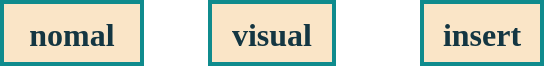 <mxfile version="23.0.2" type="github">
  <diagram id="TObVRpGsACzpgjtXnppP" name="第 1 页">
    <mxGraphModel dx="1966" dy="1621" grid="1" gridSize="10" guides="1" tooltips="1" connect="1" arrows="1" fold="1" page="0" pageScale="1" pageWidth="827" pageHeight="1169" math="0" shadow="0">
      <root>
        <mxCell id="0" />
        <mxCell id="1" parent="0" />
        <mxCell id="pdnP8gtAgBVlj_PYH2fE-1" value="&lt;font&gt;&lt;font face=&quot;Comic Sans MS&quot;&gt;nomal&lt;/font&gt;&lt;br&gt;&lt;/font&gt;" style="rounded=0;whiteSpace=wrap;html=1;fontSize=16;fillColor=#FAE5C7;strokeColor=#0F8B8D;strokeWidth=2;fontFamily=Comic Sans MS;fontStyle=1;labelBorderColor=none;fontColor=#143642;labelBackgroundColor=none;" parent="1" vertex="1">
          <mxGeometry x="-510" y="-712" width="70" height="31" as="geometry" />
        </mxCell>
        <mxCell id="pdnP8gtAgBVlj_PYH2fE-2" value="visual" style="rounded=0;whiteSpace=wrap;html=1;fontSize=16;fillColor=#FAE5C7;strokeColor=#0F8B8D;strokeWidth=2;fontFamily=Comic Sans MS;fontStyle=1;labelBorderColor=none;fontColor=#143642;labelBackgroundColor=none;" parent="1" vertex="1">
          <mxGeometry x="-406" y="-712" width="62" height="31" as="geometry" />
        </mxCell>
        <mxCell id="pdnP8gtAgBVlj_PYH2fE-3" value="insert" style="rounded=0;whiteSpace=wrap;html=1;fontSize=16;fillColor=#FAE5C7;strokeColor=#0F8B8D;strokeWidth=2;fontFamily=Comic Sans MS;fontStyle=1;labelBorderColor=none;fontColor=#143642;labelBackgroundColor=none;" parent="1" vertex="1">
          <mxGeometry x="-300" y="-712" width="60" height="31" as="geometry" />
        </mxCell>
      </root>
    </mxGraphModel>
  </diagram>
</mxfile>
